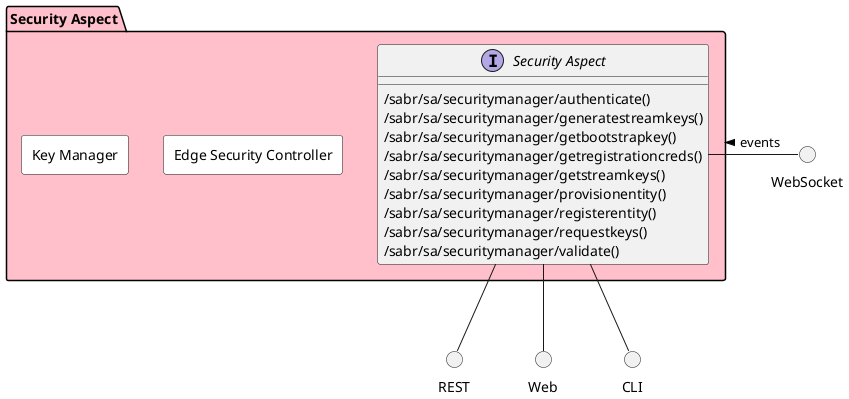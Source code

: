 @startuml


package "Security Aspect" #pink {

}


package "Security Aspect" #pink {

    interface "Security Aspect" as i {
    
            /sabr/sa/securitymanager/authenticate()
            /sabr/sa/securitymanager/generatestreamkeys()
            /sabr/sa/securitymanager/getbootstrapkey()
            /sabr/sa/securitymanager/getregistrationcreds()
            /sabr/sa/securitymanager/getstreamkeys()
            /sabr/sa/securitymanager/provisionentity()
            /sabr/sa/securitymanager/registerentity()
            /sabr/sa/securitymanager/requestkeys()
            /sabr/sa/securitymanager/validate()
    
    }
}

circle REST
circle Web
circle CLI
circle WebSocket

i -down- Web
i -down- CLI
i -down- REST
WebSocket -left- i: events >

package "Security Aspect" #pink {


rectangle "Edge Security Controller" #white {
}

rectangle "Key Manager" #white {
}

}



@enduml
